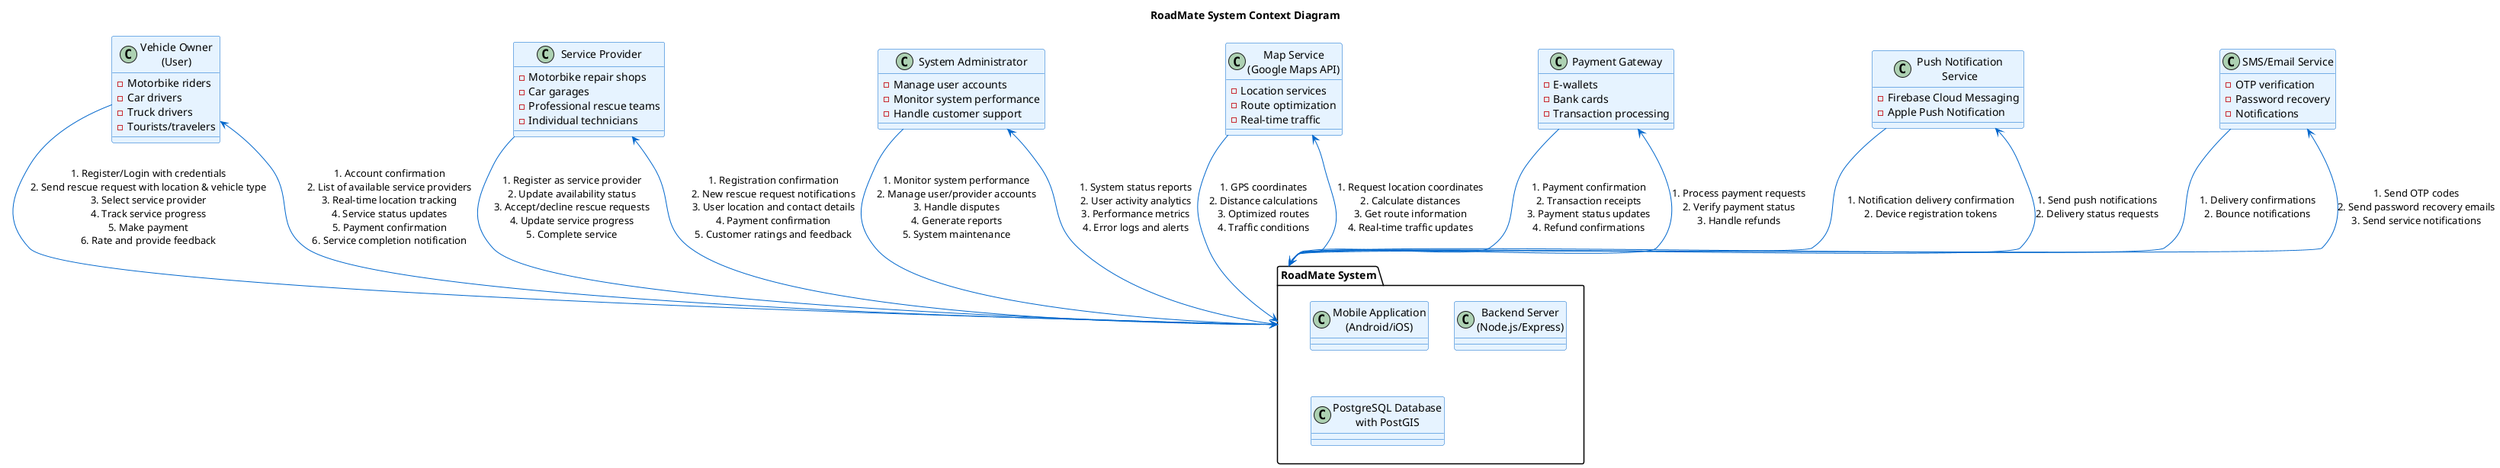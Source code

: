 @startuml
!define RECTANGLE class

skinparam backgroundColor #FFFFFF
skinparam shadowing false
skinparam class {
    BackgroundColor #E6F3FF
    BorderColor #0066CC
    ArrowColor #0066CC
}

skinparam note {
    BackgroundColor #FFFFCC
    BorderColor #CCCC00
}

title RoadMate System Context Diagram

RECTANGLE "Vehicle Owner\n(User)" as User {
    - Motorbike riders
    - Car drivers  
    - Truck drivers
    - Tourists/travelers
}

RECTANGLE "Service Provider" as Provider {
    - Motorbike repair shops
    - Car garages
    - Professional rescue teams
    - Individual technicians
}

RECTANGLE "System Administrator" as Admin {
    - Manage user accounts
    - Monitor system performance
    - Handle customer support
}

package "RoadMate System" as System {
    RECTANGLE "Mobile Application\n(Android/iOS)" as MobileApp
    RECTANGLE "Backend Server\n(Node.js/Express)" as Backend
    RECTANGLE "PostgreSQL Database\nwith PostGIS" as Database
}

RECTANGLE "Map Service\n(Google Maps API)" as MapAPI {
    - Location services
    - Route optimization
    - Real-time traffic
}

RECTANGLE "Payment Gateway" as PaymentGW {
    - E-wallets
    - Bank cards
    - Transaction processing
}

RECTANGLE "Push Notification\nService" as NotificationService {
    - Firebase Cloud Messaging
    - Apple Push Notification
}

RECTANGLE "SMS/Email Service" as SMSEmail {
    - OTP verification
    - Password recovery
    - Notifications
}

' User interactions
User --> System : "1. Register/Login with credentials\n2. Send rescue request with location & vehicle type\n3. Select service provider\n4. Track service progress\n5. Make payment\n6. Rate and provide feedback"

System --> User : "1. Account confirmation\n2. List of available service providers\n3. Real-time location tracking\n4. Service status updates\n5. Payment confirmation\n6. Service completion notification"

' Service Provider interactions  
Provider --> System : "1. Register as service provider\n2. Update availability status\n3. Accept/decline rescue requests\n4. Update service progress\n5. Complete service"

System --> Provider : "1. Registration confirmation\n2. New rescue request notifications\n3. User location and contact details\n4. Payment confirmation\n5. Customer ratings and feedback"

' Administrator interactions
Admin --> System : "1. Monitor system performance\n2. Manage user/provider accounts\n3. Handle disputes\n4. Generate reports\n5. System maintenance"

System --> Admin : "1. System status reports\n2. User activity analytics\n3. Performance metrics\n4. Error logs and alerts"

' External system integrations
System --> MapAPI : "1. Request location coordinates\n2. Calculate distances\n3. Get route information\n4. Real-time traffic updates"

MapAPI --> System : "1. GPS coordinates\n2. Distance calculations\n3. Optimized routes\n4. Traffic conditions"

System --> PaymentGW : "1. Process payment requests\n2. Verify payment status\n3. Handle refunds"

PaymentGW --> System : "1. Payment confirmation\n2. Transaction receipts\n3. Payment status updates\n4. Refund confirmations"

System --> NotificationService : "1. Send push notifications\n2. Delivery status requests"

NotificationService --> System : "1. Notification delivery confirmation\n2. Device registration tokens"

System --> SMSEmail : "1. Send OTP codes\n2. Send password recovery emails\n3. Send service notifications"

SMSEmail --> System : "1. Delivery confirmations\n2. Bounce notifications"

@enduml